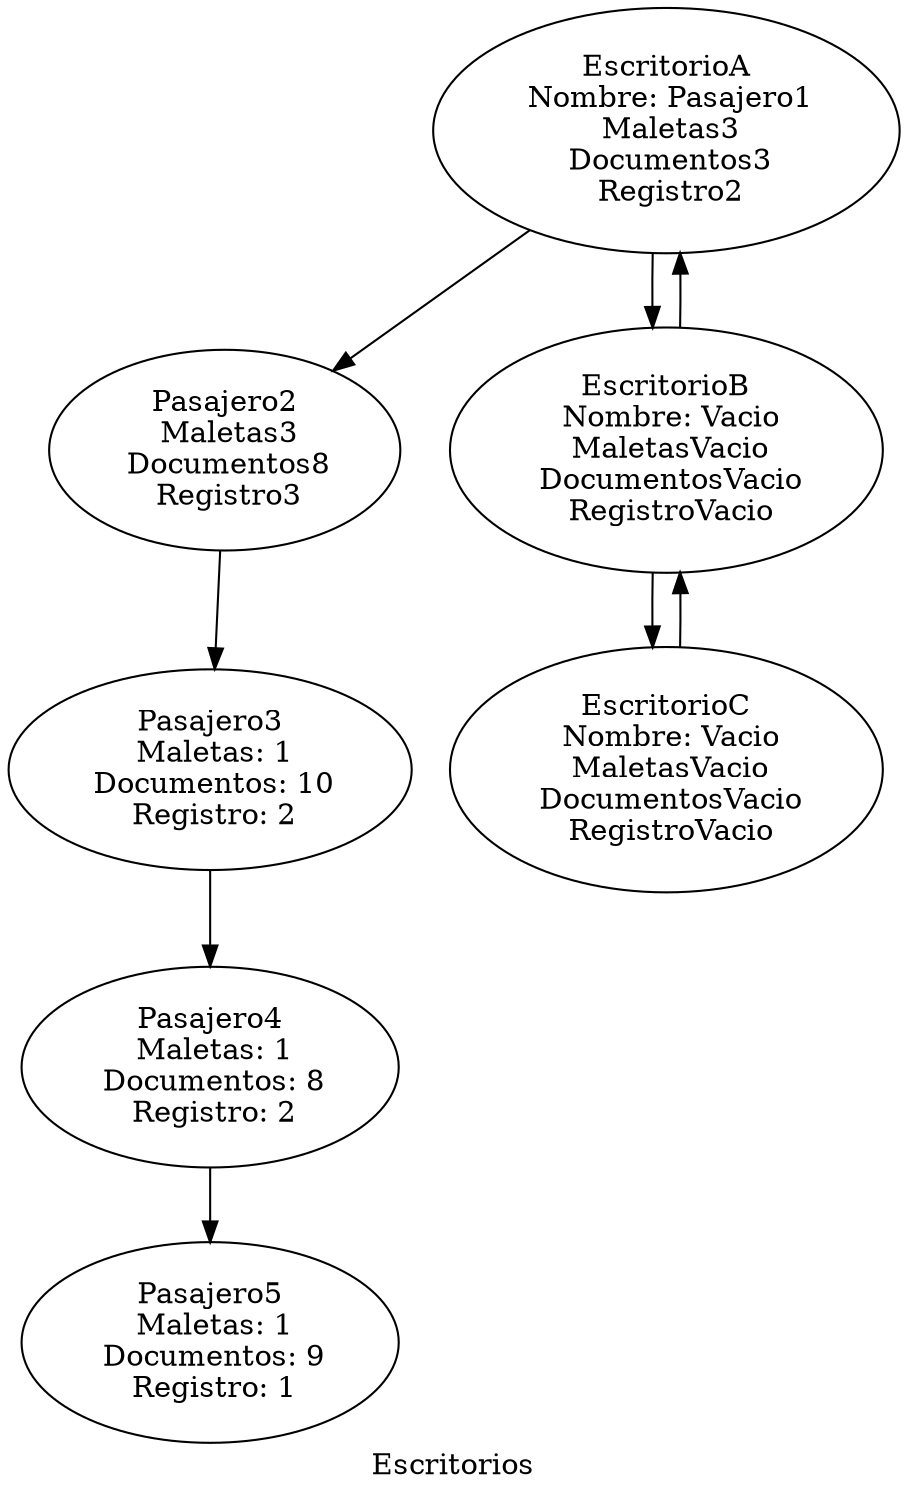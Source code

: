 digraph G {
label="Escritorios";
nodo885182170[label="EscritorioA
 Nombre: Pasajero1
 Maletas3
 Documentos3
 Registro2"];
nodo556862318[label="Pasajero2
 Maletas3
 Documentos8
 Registro3"];
nodo556862318->nodo24280942;
nodo24280942[label="Pasajero3
 Maletas: 1
 Documentos: 10
 Registro: 2"];
nodo24280942->nodo257132484;
nodo257132484[label="Pasajero4
 Maletas: 1
 Documentos: 8
 Registro: 2"];
nodo257132484->nodo745529595;
nodo745529595[label="Pasajero5
 Maletas: 1
 Documentos: 9
 Registro: 1"];
nodo885182170->nodo2120713903;
nodo2120713903->nodo885182170;
nodo885182170->nodo556862318;
nodo2120713903[label="EscritorioB
 Nombre: Vacio
 MaletasVacio
 DocumentosVacio
 RegistroVacio"];
nodo2120713903->nodo3228833;
nodo3228833->nodo2120713903;
nodo3228833[label="EscritorioC
 Nombre: Vacio
 MaletasVacio
 DocumentosVacio
 RegistroVacio"];

}
